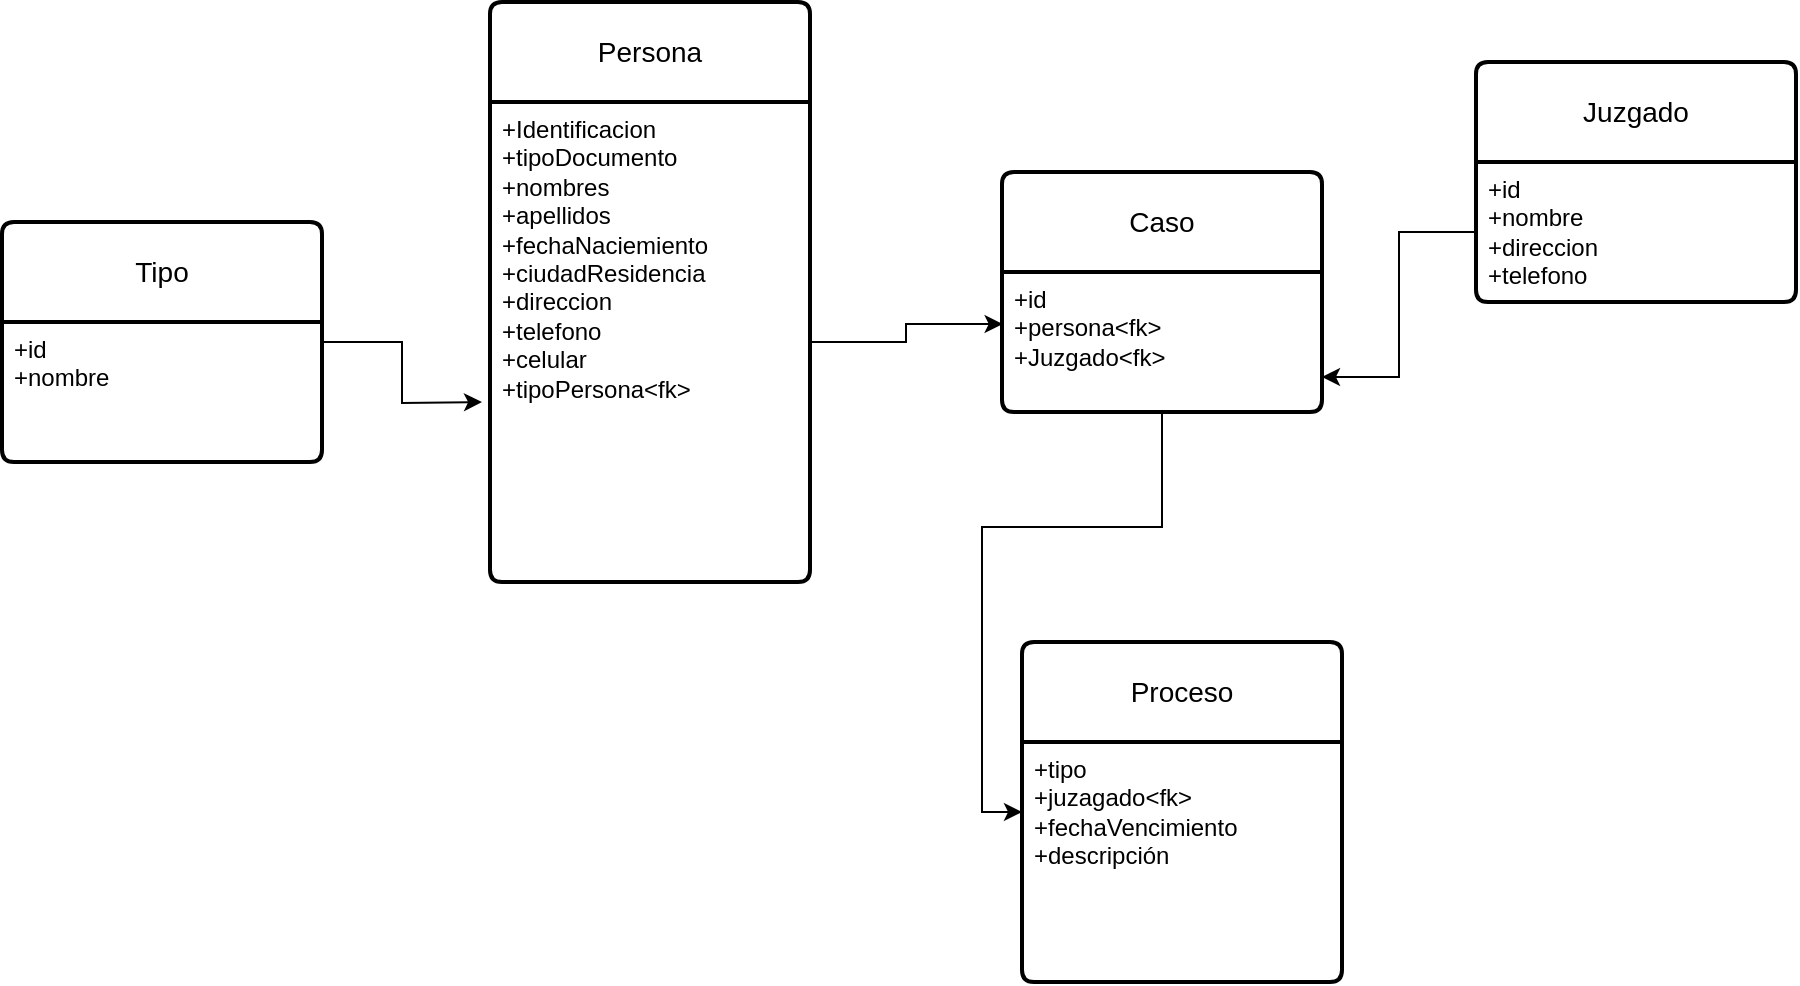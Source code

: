 <mxfile version="21.6.6" type="device">
  <diagram name="Página-1" id="2ThHIB2hj7al_CIfCrfY">
    <mxGraphModel dx="1214" dy="601" grid="1" gridSize="10" guides="1" tooltips="1" connect="1" arrows="1" fold="1" page="1" pageScale="1" pageWidth="827" pageHeight="1169" math="0" shadow="0">
      <root>
        <mxCell id="0" />
        <mxCell id="1" parent="0" />
        <mxCell id="Its1jZFPYfst228mhnEv-110" value="Persona" style="swimlane;childLayout=stackLayout;horizontal=1;startSize=50;horizontalStack=0;rounded=1;fontSize=14;fontStyle=0;strokeWidth=2;resizeParent=0;resizeLast=1;shadow=0;dashed=0;align=center;arcSize=4;whiteSpace=wrap;html=1;" vertex="1" parent="1">
          <mxGeometry x="334" y="40" width="160" height="290" as="geometry" />
        </mxCell>
        <mxCell id="Its1jZFPYfst228mhnEv-111" value="+Identificacion&lt;br&gt;+tipoDocumento&lt;br&gt;+nombres&lt;br&gt;+apellidos&lt;br&gt;+fechaNaciemiento&lt;br&gt;+ciudadResidencia&lt;br&gt;+direccion&lt;br&gt;+telefono&lt;br&gt;+celular&lt;br&gt;+tipoPersona&amp;lt;fk&amp;gt;&lt;br&gt;" style="align=left;strokeColor=none;fillColor=none;spacingLeft=4;fontSize=12;verticalAlign=top;resizable=0;rotatable=0;part=1;html=1;" vertex="1" parent="Its1jZFPYfst228mhnEv-110">
          <mxGeometry y="50" width="160" height="240" as="geometry" />
        </mxCell>
        <mxCell id="Its1jZFPYfst228mhnEv-114" style="edgeStyle=orthogonalEdgeStyle;rounded=0;orthogonalLoop=1;jettySize=auto;html=1;" edge="1" parent="1" source="Its1jZFPYfst228mhnEv-112">
          <mxGeometry relative="1" as="geometry">
            <mxPoint x="330" y="240" as="targetPoint" />
          </mxGeometry>
        </mxCell>
        <mxCell id="Its1jZFPYfst228mhnEv-112" value="Tipo" style="swimlane;childLayout=stackLayout;horizontal=1;startSize=50;horizontalStack=0;rounded=1;fontSize=14;fontStyle=0;strokeWidth=2;resizeParent=0;resizeLast=1;shadow=0;dashed=0;align=center;arcSize=4;whiteSpace=wrap;html=1;" vertex="1" parent="1">
          <mxGeometry x="90" y="150" width="160" height="120" as="geometry" />
        </mxCell>
        <mxCell id="Its1jZFPYfst228mhnEv-113" value="+id&lt;br&gt;+nombre&lt;br&gt;" style="align=left;strokeColor=none;fillColor=none;spacingLeft=4;fontSize=12;verticalAlign=top;resizable=0;rotatable=0;part=1;html=1;" vertex="1" parent="Its1jZFPYfst228mhnEv-112">
          <mxGeometry y="50" width="160" height="70" as="geometry" />
        </mxCell>
        <mxCell id="Its1jZFPYfst228mhnEv-115" value="Juzgado" style="swimlane;childLayout=stackLayout;horizontal=1;startSize=50;horizontalStack=0;rounded=1;fontSize=14;fontStyle=0;strokeWidth=2;resizeParent=0;resizeLast=1;shadow=0;dashed=0;align=center;arcSize=4;whiteSpace=wrap;html=1;" vertex="1" parent="1">
          <mxGeometry x="827" y="70" width="160" height="120" as="geometry" />
        </mxCell>
        <mxCell id="Its1jZFPYfst228mhnEv-116" value="+id&lt;br&gt;+nombre&lt;br&gt;+direccion&lt;br&gt;+telefono" style="align=left;strokeColor=none;fillColor=none;spacingLeft=4;fontSize=12;verticalAlign=top;resizable=0;rotatable=0;part=1;html=1;" vertex="1" parent="Its1jZFPYfst228mhnEv-115">
          <mxGeometry y="50" width="160" height="70" as="geometry" />
        </mxCell>
        <mxCell id="Its1jZFPYfst228mhnEv-118" value="Caso" style="swimlane;childLayout=stackLayout;horizontal=1;startSize=50;horizontalStack=0;rounded=1;fontSize=14;fontStyle=0;strokeWidth=2;resizeParent=0;resizeLast=1;shadow=0;dashed=0;align=center;arcSize=4;whiteSpace=wrap;html=1;" vertex="1" parent="1">
          <mxGeometry x="590" y="125" width="160" height="120" as="geometry" />
        </mxCell>
        <mxCell id="Its1jZFPYfst228mhnEv-119" value="+id&lt;br&gt;+persona&amp;lt;fk&amp;gt;&lt;br&gt;+Juzgado&amp;lt;fk&amp;gt;" style="align=left;strokeColor=none;fillColor=none;spacingLeft=4;fontSize=12;verticalAlign=top;resizable=0;rotatable=0;part=1;html=1;" vertex="1" parent="Its1jZFPYfst228mhnEv-118">
          <mxGeometry y="50" width="160" height="70" as="geometry" />
        </mxCell>
        <mxCell id="Its1jZFPYfst228mhnEv-120" style="edgeStyle=orthogonalEdgeStyle;rounded=0;orthogonalLoop=1;jettySize=auto;html=1;entryX=1;entryY=0.75;entryDx=0;entryDy=0;" edge="1" parent="1" source="Its1jZFPYfst228mhnEv-116" target="Its1jZFPYfst228mhnEv-119">
          <mxGeometry relative="1" as="geometry" />
        </mxCell>
        <mxCell id="Its1jZFPYfst228mhnEv-121" style="edgeStyle=orthogonalEdgeStyle;rounded=0;orthogonalLoop=1;jettySize=auto;html=1;entryX=0.002;entryY=0.372;entryDx=0;entryDy=0;entryPerimeter=0;" edge="1" parent="1" source="Its1jZFPYfst228mhnEv-111" target="Its1jZFPYfst228mhnEv-119">
          <mxGeometry relative="1" as="geometry" />
        </mxCell>
        <mxCell id="Its1jZFPYfst228mhnEv-122" value="Proceso" style="swimlane;childLayout=stackLayout;horizontal=1;startSize=50;horizontalStack=0;rounded=1;fontSize=14;fontStyle=0;strokeWidth=2;resizeParent=0;resizeLast=1;shadow=0;dashed=0;align=center;arcSize=4;whiteSpace=wrap;html=1;" vertex="1" parent="1">
          <mxGeometry x="600" y="360" width="160" height="170" as="geometry" />
        </mxCell>
        <mxCell id="Its1jZFPYfst228mhnEv-123" value="+tipo&lt;br&gt;+juzagado&amp;lt;fk&amp;gt;&lt;br&gt;+fechaVencimiento&lt;br&gt;+descripción&lt;br&gt;" style="align=left;strokeColor=none;fillColor=none;spacingLeft=4;fontSize=12;verticalAlign=top;resizable=0;rotatable=0;part=1;html=1;" vertex="1" parent="Its1jZFPYfst228mhnEv-122">
          <mxGeometry y="50" width="160" height="120" as="geometry" />
        </mxCell>
        <mxCell id="Its1jZFPYfst228mhnEv-127" style="edgeStyle=orthogonalEdgeStyle;rounded=0;orthogonalLoop=1;jettySize=auto;html=1;entryX=0;entryY=0.5;entryDx=0;entryDy=0;" edge="1" parent="1" source="Its1jZFPYfst228mhnEv-119" target="Its1jZFPYfst228mhnEv-122">
          <mxGeometry relative="1" as="geometry" />
        </mxCell>
      </root>
    </mxGraphModel>
  </diagram>
</mxfile>
